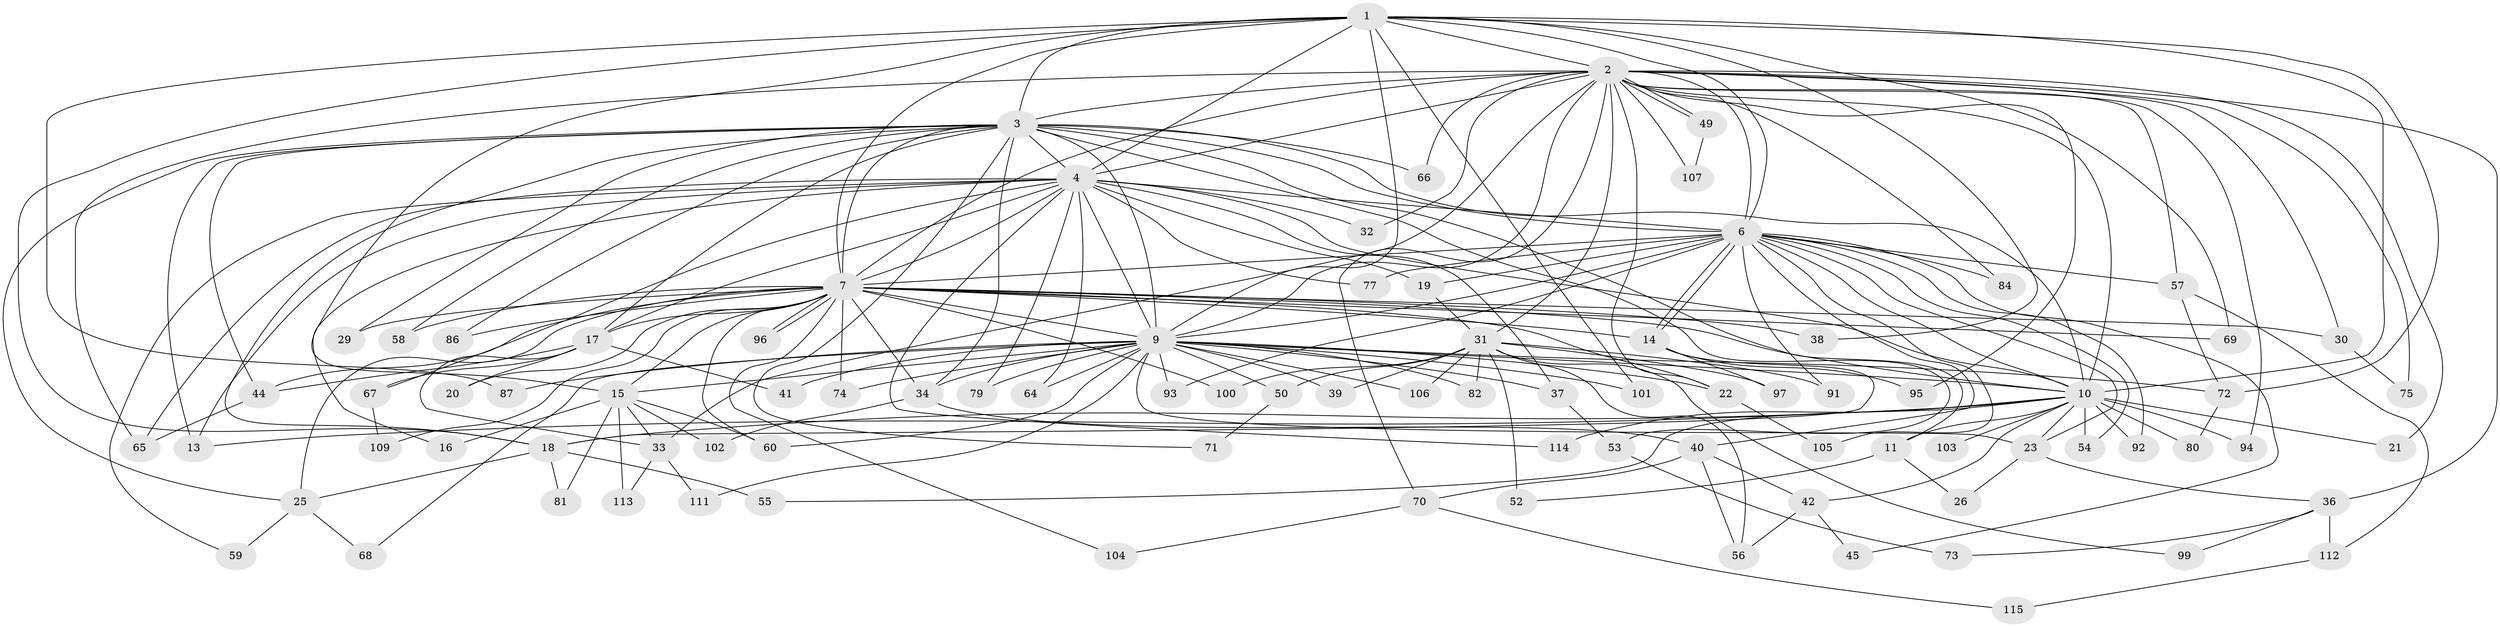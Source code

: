 // Generated by graph-tools (version 1.1) at 2025/23/03/03/25 07:23:35]
// undirected, 90 vertices, 207 edges
graph export_dot {
graph [start="1"]
  node [color=gray90,style=filled];
  1 [super="+43"];
  2 [super="+5"];
  3 [super="+47"];
  4 [super="+8"];
  6 [super="+62"];
  7 [super="+76"];
  9 [super="+12"];
  10 [super="+83"];
  11;
  13 [super="+110"];
  14 [super="+61"];
  15 [super="+27"];
  16;
  17 [super="+90"];
  18 [super="+24"];
  19;
  20;
  21;
  22 [super="+46"];
  23 [super="+28"];
  25 [super="+35"];
  26;
  29;
  30;
  31 [super="+88"];
  32;
  33 [super="+51"];
  34 [super="+78"];
  36 [super="+48"];
  37;
  38;
  39;
  40;
  41;
  42;
  44 [super="+63"];
  45;
  49;
  50;
  52 [super="+98"];
  53;
  54;
  55;
  56;
  57;
  58;
  59;
  60 [super="+85"];
  64;
  65 [super="+89"];
  66;
  67;
  68;
  69;
  70;
  71;
  72 [super="+108"];
  73;
  74;
  75;
  77;
  79;
  80;
  81;
  82;
  84;
  86;
  87;
  91;
  92;
  93;
  94;
  95;
  96;
  97;
  99;
  100;
  101;
  102;
  103;
  104;
  105;
  106;
  107;
  109;
  111;
  112;
  113;
  114;
  115;
  1 -- 2 [weight=2];
  1 -- 3;
  1 -- 4 [weight=2];
  1 -- 6;
  1 -- 7;
  1 -- 9;
  1 -- 10;
  1 -- 15;
  1 -- 38;
  1 -- 69;
  1 -- 87;
  1 -- 101;
  1 -- 18;
  1 -- 72;
  2 -- 3 [weight=2];
  2 -- 4 [weight=4];
  2 -- 6 [weight=2];
  2 -- 7 [weight=2];
  2 -- 9 [weight=2];
  2 -- 10 [weight=2];
  2 -- 21;
  2 -- 30;
  2 -- 31;
  2 -- 32;
  2 -- 36 [weight=2];
  2 -- 49;
  2 -- 49;
  2 -- 57;
  2 -- 65;
  2 -- 70;
  2 -- 84;
  2 -- 94;
  2 -- 107;
  2 -- 22;
  2 -- 66;
  2 -- 75;
  2 -- 95;
  2 -- 33;
  3 -- 4 [weight=3];
  3 -- 6;
  3 -- 7;
  3 -- 9;
  3 -- 10 [weight=2];
  3 -- 11;
  3 -- 17;
  3 -- 18;
  3 -- 25;
  3 -- 29;
  3 -- 34;
  3 -- 44;
  3 -- 53;
  3 -- 58;
  3 -- 66;
  3 -- 71;
  3 -- 86;
  3 -- 13;
  4 -- 6 [weight=2];
  4 -- 7 [weight=2];
  4 -- 9 [weight=2];
  4 -- 10 [weight=2];
  4 -- 19;
  4 -- 32;
  4 -- 37;
  4 -- 64;
  4 -- 65;
  4 -- 67;
  4 -- 13;
  4 -- 77;
  4 -- 79;
  4 -- 16;
  4 -- 17;
  4 -- 114;
  4 -- 59;
  6 -- 7;
  6 -- 9 [weight=2];
  6 -- 10;
  6 -- 14;
  6 -- 14;
  6 -- 19;
  6 -- 23;
  6 -- 40;
  6 -- 45;
  6 -- 54;
  6 -- 57;
  6 -- 77;
  6 -- 84;
  6 -- 91;
  6 -- 92;
  6 -- 93;
  6 -- 105;
  7 -- 9 [weight=3];
  7 -- 10;
  7 -- 20;
  7 -- 22;
  7 -- 25;
  7 -- 29;
  7 -- 30;
  7 -- 38;
  7 -- 58;
  7 -- 60;
  7 -- 69;
  7 -- 74;
  7 -- 86;
  7 -- 96;
  7 -- 96;
  7 -- 100;
  7 -- 104;
  7 -- 109;
  7 -- 17;
  7 -- 15;
  7 -- 14;
  7 -- 34;
  7 -- 44;
  9 -- 10;
  9 -- 15;
  9 -- 22;
  9 -- 34;
  9 -- 37;
  9 -- 39;
  9 -- 41;
  9 -- 50;
  9 -- 64;
  9 -- 68;
  9 -- 72;
  9 -- 74;
  9 -- 79;
  9 -- 82;
  9 -- 87;
  9 -- 93;
  9 -- 101;
  9 -- 106;
  9 -- 111;
  9 -- 23;
  9 -- 60;
  10 -- 11;
  10 -- 13;
  10 -- 18;
  10 -- 21;
  10 -- 23;
  10 -- 42;
  10 -- 54;
  10 -- 55;
  10 -- 80;
  10 -- 92;
  10 -- 103 [weight=2];
  10 -- 114;
  10 -- 94;
  11 -- 26;
  11 -- 52;
  14 -- 97;
  14 -- 18;
  14 -- 95;
  15 -- 16;
  15 -- 33;
  15 -- 81;
  15 -- 113;
  15 -- 102;
  15 -- 60;
  17 -- 20;
  17 -- 33;
  17 -- 41;
  17 -- 44;
  17 -- 67;
  18 -- 81;
  18 -- 25;
  18 -- 55;
  19 -- 31;
  22 -- 105;
  23 -- 26;
  23 -- 36;
  25 -- 68;
  25 -- 59;
  30 -- 75;
  31 -- 39;
  31 -- 50;
  31 -- 52 [weight=2];
  31 -- 82;
  31 -- 91;
  31 -- 97;
  31 -- 99;
  31 -- 106;
  31 -- 56;
  31 -- 100;
  33 -- 111;
  33 -- 113;
  34 -- 40;
  34 -- 102;
  36 -- 112;
  36 -- 99;
  36 -- 73;
  37 -- 53;
  40 -- 42;
  40 -- 56;
  40 -- 70;
  42 -- 45;
  42 -- 56;
  44 -- 65;
  49 -- 107;
  50 -- 71;
  53 -- 73;
  57 -- 72;
  57 -- 112;
  67 -- 109;
  70 -- 104;
  70 -- 115;
  72 -- 80;
  112 -- 115;
}
